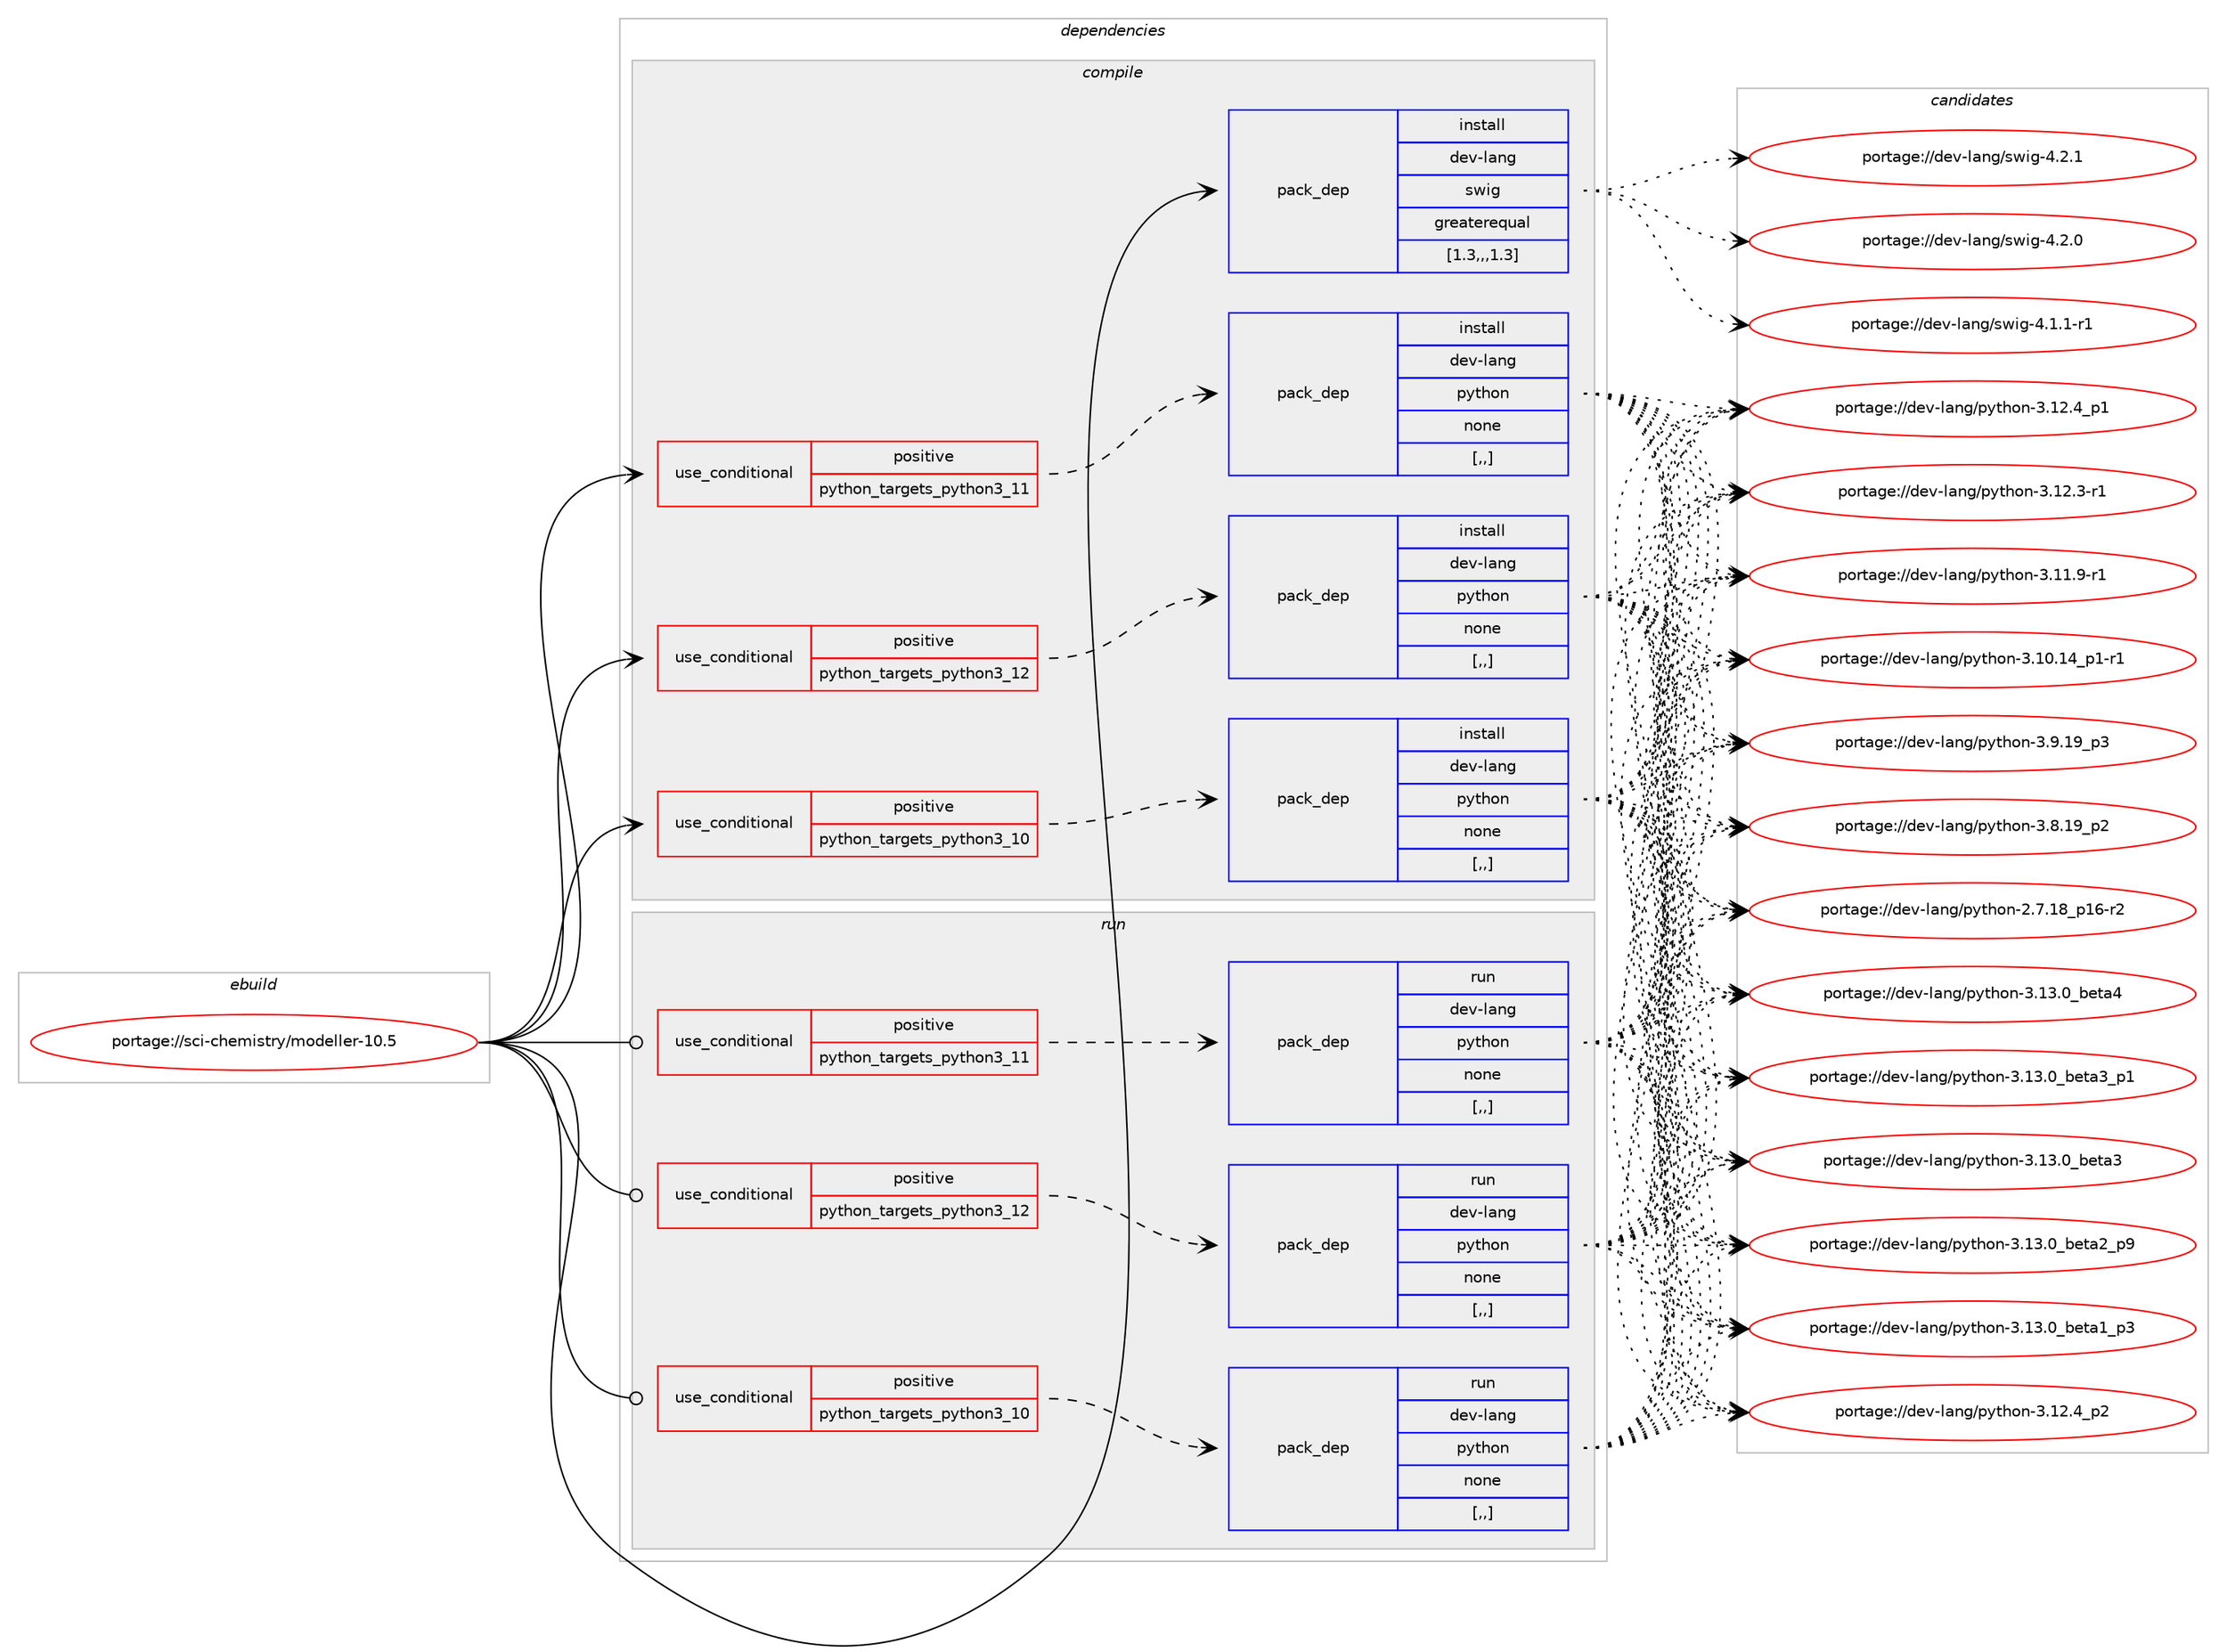 digraph prolog {

# *************
# Graph options
# *************

newrank=true;
concentrate=true;
compound=true;
graph [rankdir=LR,fontname=Helvetica,fontsize=10,ranksep=1.5];#, ranksep=2.5, nodesep=0.2];
edge  [arrowhead=vee];
node  [fontname=Helvetica,fontsize=10];

# **********
# The ebuild
# **********

subgraph cluster_leftcol {
color=gray;
label=<<i>ebuild</i>>;
id [label="portage://sci-chemistry/modeller-10.5", color=red, width=4, href="../sci-chemistry/modeller-10.5.svg"];
}

# ****************
# The dependencies
# ****************

subgraph cluster_midcol {
color=gray;
label=<<i>dependencies</i>>;
subgraph cluster_compile {
fillcolor="#eeeeee";
style=filled;
label=<<i>compile</i>>;
subgraph cond104183 {
dependency393519 [label=<<TABLE BORDER="0" CELLBORDER="1" CELLSPACING="0" CELLPADDING="4"><TR><TD ROWSPAN="3" CELLPADDING="10">use_conditional</TD></TR><TR><TD>positive</TD></TR><TR><TD>python_targets_python3_10</TD></TR></TABLE>>, shape=none, color=red];
subgraph pack286535 {
dependency393520 [label=<<TABLE BORDER="0" CELLBORDER="1" CELLSPACING="0" CELLPADDING="4" WIDTH="220"><TR><TD ROWSPAN="6" CELLPADDING="30">pack_dep</TD></TR><TR><TD WIDTH="110">install</TD></TR><TR><TD>dev-lang</TD></TR><TR><TD>python</TD></TR><TR><TD>none</TD></TR><TR><TD>[,,]</TD></TR></TABLE>>, shape=none, color=blue];
}
dependency393519:e -> dependency393520:w [weight=20,style="dashed",arrowhead="vee"];
}
id:e -> dependency393519:w [weight=20,style="solid",arrowhead="vee"];
subgraph cond104184 {
dependency393521 [label=<<TABLE BORDER="0" CELLBORDER="1" CELLSPACING="0" CELLPADDING="4"><TR><TD ROWSPAN="3" CELLPADDING="10">use_conditional</TD></TR><TR><TD>positive</TD></TR><TR><TD>python_targets_python3_11</TD></TR></TABLE>>, shape=none, color=red];
subgraph pack286536 {
dependency393522 [label=<<TABLE BORDER="0" CELLBORDER="1" CELLSPACING="0" CELLPADDING="4" WIDTH="220"><TR><TD ROWSPAN="6" CELLPADDING="30">pack_dep</TD></TR><TR><TD WIDTH="110">install</TD></TR><TR><TD>dev-lang</TD></TR><TR><TD>python</TD></TR><TR><TD>none</TD></TR><TR><TD>[,,]</TD></TR></TABLE>>, shape=none, color=blue];
}
dependency393521:e -> dependency393522:w [weight=20,style="dashed",arrowhead="vee"];
}
id:e -> dependency393521:w [weight=20,style="solid",arrowhead="vee"];
subgraph cond104185 {
dependency393523 [label=<<TABLE BORDER="0" CELLBORDER="1" CELLSPACING="0" CELLPADDING="4"><TR><TD ROWSPAN="3" CELLPADDING="10">use_conditional</TD></TR><TR><TD>positive</TD></TR><TR><TD>python_targets_python3_12</TD></TR></TABLE>>, shape=none, color=red];
subgraph pack286537 {
dependency393524 [label=<<TABLE BORDER="0" CELLBORDER="1" CELLSPACING="0" CELLPADDING="4" WIDTH="220"><TR><TD ROWSPAN="6" CELLPADDING="30">pack_dep</TD></TR><TR><TD WIDTH="110">install</TD></TR><TR><TD>dev-lang</TD></TR><TR><TD>python</TD></TR><TR><TD>none</TD></TR><TR><TD>[,,]</TD></TR></TABLE>>, shape=none, color=blue];
}
dependency393523:e -> dependency393524:w [weight=20,style="dashed",arrowhead="vee"];
}
id:e -> dependency393523:w [weight=20,style="solid",arrowhead="vee"];
subgraph pack286538 {
dependency393525 [label=<<TABLE BORDER="0" CELLBORDER="1" CELLSPACING="0" CELLPADDING="4" WIDTH="220"><TR><TD ROWSPAN="6" CELLPADDING="30">pack_dep</TD></TR><TR><TD WIDTH="110">install</TD></TR><TR><TD>dev-lang</TD></TR><TR><TD>swig</TD></TR><TR><TD>greaterequal</TD></TR><TR><TD>[1.3,,,1.3]</TD></TR></TABLE>>, shape=none, color=blue];
}
id:e -> dependency393525:w [weight=20,style="solid",arrowhead="vee"];
}
subgraph cluster_compileandrun {
fillcolor="#eeeeee";
style=filled;
label=<<i>compile and run</i>>;
}
subgraph cluster_run {
fillcolor="#eeeeee";
style=filled;
label=<<i>run</i>>;
subgraph cond104186 {
dependency393526 [label=<<TABLE BORDER="0" CELLBORDER="1" CELLSPACING="0" CELLPADDING="4"><TR><TD ROWSPAN="3" CELLPADDING="10">use_conditional</TD></TR><TR><TD>positive</TD></TR><TR><TD>python_targets_python3_10</TD></TR></TABLE>>, shape=none, color=red];
subgraph pack286539 {
dependency393527 [label=<<TABLE BORDER="0" CELLBORDER="1" CELLSPACING="0" CELLPADDING="4" WIDTH="220"><TR><TD ROWSPAN="6" CELLPADDING="30">pack_dep</TD></TR><TR><TD WIDTH="110">run</TD></TR><TR><TD>dev-lang</TD></TR><TR><TD>python</TD></TR><TR><TD>none</TD></TR><TR><TD>[,,]</TD></TR></TABLE>>, shape=none, color=blue];
}
dependency393526:e -> dependency393527:w [weight=20,style="dashed",arrowhead="vee"];
}
id:e -> dependency393526:w [weight=20,style="solid",arrowhead="odot"];
subgraph cond104187 {
dependency393528 [label=<<TABLE BORDER="0" CELLBORDER="1" CELLSPACING="0" CELLPADDING="4"><TR><TD ROWSPAN="3" CELLPADDING="10">use_conditional</TD></TR><TR><TD>positive</TD></TR><TR><TD>python_targets_python3_11</TD></TR></TABLE>>, shape=none, color=red];
subgraph pack286540 {
dependency393529 [label=<<TABLE BORDER="0" CELLBORDER="1" CELLSPACING="0" CELLPADDING="4" WIDTH="220"><TR><TD ROWSPAN="6" CELLPADDING="30">pack_dep</TD></TR><TR><TD WIDTH="110">run</TD></TR><TR><TD>dev-lang</TD></TR><TR><TD>python</TD></TR><TR><TD>none</TD></TR><TR><TD>[,,]</TD></TR></TABLE>>, shape=none, color=blue];
}
dependency393528:e -> dependency393529:w [weight=20,style="dashed",arrowhead="vee"];
}
id:e -> dependency393528:w [weight=20,style="solid",arrowhead="odot"];
subgraph cond104188 {
dependency393530 [label=<<TABLE BORDER="0" CELLBORDER="1" CELLSPACING="0" CELLPADDING="4"><TR><TD ROWSPAN="3" CELLPADDING="10">use_conditional</TD></TR><TR><TD>positive</TD></TR><TR><TD>python_targets_python3_12</TD></TR></TABLE>>, shape=none, color=red];
subgraph pack286541 {
dependency393531 [label=<<TABLE BORDER="0" CELLBORDER="1" CELLSPACING="0" CELLPADDING="4" WIDTH="220"><TR><TD ROWSPAN="6" CELLPADDING="30">pack_dep</TD></TR><TR><TD WIDTH="110">run</TD></TR><TR><TD>dev-lang</TD></TR><TR><TD>python</TD></TR><TR><TD>none</TD></TR><TR><TD>[,,]</TD></TR></TABLE>>, shape=none, color=blue];
}
dependency393530:e -> dependency393531:w [weight=20,style="dashed",arrowhead="vee"];
}
id:e -> dependency393530:w [weight=20,style="solid",arrowhead="odot"];
}
}

# **************
# The candidates
# **************

subgraph cluster_choices {
rank=same;
color=gray;
label=<<i>candidates</i>>;

subgraph choice286535 {
color=black;
nodesep=1;
choice1001011184510897110103471121211161041111104551464951464895981011169752 [label="portage://dev-lang/python-3.13.0_beta4", color=red, width=4,href="../dev-lang/python-3.13.0_beta4.svg"];
choice10010111845108971101034711212111610411111045514649514648959810111697519511249 [label="portage://dev-lang/python-3.13.0_beta3_p1", color=red, width=4,href="../dev-lang/python-3.13.0_beta3_p1.svg"];
choice1001011184510897110103471121211161041111104551464951464895981011169751 [label="portage://dev-lang/python-3.13.0_beta3", color=red, width=4,href="../dev-lang/python-3.13.0_beta3.svg"];
choice10010111845108971101034711212111610411111045514649514648959810111697509511257 [label="portage://dev-lang/python-3.13.0_beta2_p9", color=red, width=4,href="../dev-lang/python-3.13.0_beta2_p9.svg"];
choice10010111845108971101034711212111610411111045514649514648959810111697499511251 [label="portage://dev-lang/python-3.13.0_beta1_p3", color=red, width=4,href="../dev-lang/python-3.13.0_beta1_p3.svg"];
choice100101118451089711010347112121116104111110455146495046529511250 [label="portage://dev-lang/python-3.12.4_p2", color=red, width=4,href="../dev-lang/python-3.12.4_p2.svg"];
choice100101118451089711010347112121116104111110455146495046529511249 [label="portage://dev-lang/python-3.12.4_p1", color=red, width=4,href="../dev-lang/python-3.12.4_p1.svg"];
choice100101118451089711010347112121116104111110455146495046514511449 [label="portage://dev-lang/python-3.12.3-r1", color=red, width=4,href="../dev-lang/python-3.12.3-r1.svg"];
choice100101118451089711010347112121116104111110455146494946574511449 [label="portage://dev-lang/python-3.11.9-r1", color=red, width=4,href="../dev-lang/python-3.11.9-r1.svg"];
choice100101118451089711010347112121116104111110455146494846495295112494511449 [label="portage://dev-lang/python-3.10.14_p1-r1", color=red, width=4,href="../dev-lang/python-3.10.14_p1-r1.svg"];
choice100101118451089711010347112121116104111110455146574649579511251 [label="portage://dev-lang/python-3.9.19_p3", color=red, width=4,href="../dev-lang/python-3.9.19_p3.svg"];
choice100101118451089711010347112121116104111110455146564649579511250 [label="portage://dev-lang/python-3.8.19_p2", color=red, width=4,href="../dev-lang/python-3.8.19_p2.svg"];
choice100101118451089711010347112121116104111110455046554649569511249544511450 [label="portage://dev-lang/python-2.7.18_p16-r2", color=red, width=4,href="../dev-lang/python-2.7.18_p16-r2.svg"];
dependency393520:e -> choice1001011184510897110103471121211161041111104551464951464895981011169752:w [style=dotted,weight="100"];
dependency393520:e -> choice10010111845108971101034711212111610411111045514649514648959810111697519511249:w [style=dotted,weight="100"];
dependency393520:e -> choice1001011184510897110103471121211161041111104551464951464895981011169751:w [style=dotted,weight="100"];
dependency393520:e -> choice10010111845108971101034711212111610411111045514649514648959810111697509511257:w [style=dotted,weight="100"];
dependency393520:e -> choice10010111845108971101034711212111610411111045514649514648959810111697499511251:w [style=dotted,weight="100"];
dependency393520:e -> choice100101118451089711010347112121116104111110455146495046529511250:w [style=dotted,weight="100"];
dependency393520:e -> choice100101118451089711010347112121116104111110455146495046529511249:w [style=dotted,weight="100"];
dependency393520:e -> choice100101118451089711010347112121116104111110455146495046514511449:w [style=dotted,weight="100"];
dependency393520:e -> choice100101118451089711010347112121116104111110455146494946574511449:w [style=dotted,weight="100"];
dependency393520:e -> choice100101118451089711010347112121116104111110455146494846495295112494511449:w [style=dotted,weight="100"];
dependency393520:e -> choice100101118451089711010347112121116104111110455146574649579511251:w [style=dotted,weight="100"];
dependency393520:e -> choice100101118451089711010347112121116104111110455146564649579511250:w [style=dotted,weight="100"];
dependency393520:e -> choice100101118451089711010347112121116104111110455046554649569511249544511450:w [style=dotted,weight="100"];
}
subgraph choice286536 {
color=black;
nodesep=1;
choice1001011184510897110103471121211161041111104551464951464895981011169752 [label="portage://dev-lang/python-3.13.0_beta4", color=red, width=4,href="../dev-lang/python-3.13.0_beta4.svg"];
choice10010111845108971101034711212111610411111045514649514648959810111697519511249 [label="portage://dev-lang/python-3.13.0_beta3_p1", color=red, width=4,href="../dev-lang/python-3.13.0_beta3_p1.svg"];
choice1001011184510897110103471121211161041111104551464951464895981011169751 [label="portage://dev-lang/python-3.13.0_beta3", color=red, width=4,href="../dev-lang/python-3.13.0_beta3.svg"];
choice10010111845108971101034711212111610411111045514649514648959810111697509511257 [label="portage://dev-lang/python-3.13.0_beta2_p9", color=red, width=4,href="../dev-lang/python-3.13.0_beta2_p9.svg"];
choice10010111845108971101034711212111610411111045514649514648959810111697499511251 [label="portage://dev-lang/python-3.13.0_beta1_p3", color=red, width=4,href="../dev-lang/python-3.13.0_beta1_p3.svg"];
choice100101118451089711010347112121116104111110455146495046529511250 [label="portage://dev-lang/python-3.12.4_p2", color=red, width=4,href="../dev-lang/python-3.12.4_p2.svg"];
choice100101118451089711010347112121116104111110455146495046529511249 [label="portage://dev-lang/python-3.12.4_p1", color=red, width=4,href="../dev-lang/python-3.12.4_p1.svg"];
choice100101118451089711010347112121116104111110455146495046514511449 [label="portage://dev-lang/python-3.12.3-r1", color=red, width=4,href="../dev-lang/python-3.12.3-r1.svg"];
choice100101118451089711010347112121116104111110455146494946574511449 [label="portage://dev-lang/python-3.11.9-r1", color=red, width=4,href="../dev-lang/python-3.11.9-r1.svg"];
choice100101118451089711010347112121116104111110455146494846495295112494511449 [label="portage://dev-lang/python-3.10.14_p1-r1", color=red, width=4,href="../dev-lang/python-3.10.14_p1-r1.svg"];
choice100101118451089711010347112121116104111110455146574649579511251 [label="portage://dev-lang/python-3.9.19_p3", color=red, width=4,href="../dev-lang/python-3.9.19_p3.svg"];
choice100101118451089711010347112121116104111110455146564649579511250 [label="portage://dev-lang/python-3.8.19_p2", color=red, width=4,href="../dev-lang/python-3.8.19_p2.svg"];
choice100101118451089711010347112121116104111110455046554649569511249544511450 [label="portage://dev-lang/python-2.7.18_p16-r2", color=red, width=4,href="../dev-lang/python-2.7.18_p16-r2.svg"];
dependency393522:e -> choice1001011184510897110103471121211161041111104551464951464895981011169752:w [style=dotted,weight="100"];
dependency393522:e -> choice10010111845108971101034711212111610411111045514649514648959810111697519511249:w [style=dotted,weight="100"];
dependency393522:e -> choice1001011184510897110103471121211161041111104551464951464895981011169751:w [style=dotted,weight="100"];
dependency393522:e -> choice10010111845108971101034711212111610411111045514649514648959810111697509511257:w [style=dotted,weight="100"];
dependency393522:e -> choice10010111845108971101034711212111610411111045514649514648959810111697499511251:w [style=dotted,weight="100"];
dependency393522:e -> choice100101118451089711010347112121116104111110455146495046529511250:w [style=dotted,weight="100"];
dependency393522:e -> choice100101118451089711010347112121116104111110455146495046529511249:w [style=dotted,weight="100"];
dependency393522:e -> choice100101118451089711010347112121116104111110455146495046514511449:w [style=dotted,weight="100"];
dependency393522:e -> choice100101118451089711010347112121116104111110455146494946574511449:w [style=dotted,weight="100"];
dependency393522:e -> choice100101118451089711010347112121116104111110455146494846495295112494511449:w [style=dotted,weight="100"];
dependency393522:e -> choice100101118451089711010347112121116104111110455146574649579511251:w [style=dotted,weight="100"];
dependency393522:e -> choice100101118451089711010347112121116104111110455146564649579511250:w [style=dotted,weight="100"];
dependency393522:e -> choice100101118451089711010347112121116104111110455046554649569511249544511450:w [style=dotted,weight="100"];
}
subgraph choice286537 {
color=black;
nodesep=1;
choice1001011184510897110103471121211161041111104551464951464895981011169752 [label="portage://dev-lang/python-3.13.0_beta4", color=red, width=4,href="../dev-lang/python-3.13.0_beta4.svg"];
choice10010111845108971101034711212111610411111045514649514648959810111697519511249 [label="portage://dev-lang/python-3.13.0_beta3_p1", color=red, width=4,href="../dev-lang/python-3.13.0_beta3_p1.svg"];
choice1001011184510897110103471121211161041111104551464951464895981011169751 [label="portage://dev-lang/python-3.13.0_beta3", color=red, width=4,href="../dev-lang/python-3.13.0_beta3.svg"];
choice10010111845108971101034711212111610411111045514649514648959810111697509511257 [label="portage://dev-lang/python-3.13.0_beta2_p9", color=red, width=4,href="../dev-lang/python-3.13.0_beta2_p9.svg"];
choice10010111845108971101034711212111610411111045514649514648959810111697499511251 [label="portage://dev-lang/python-3.13.0_beta1_p3", color=red, width=4,href="../dev-lang/python-3.13.0_beta1_p3.svg"];
choice100101118451089711010347112121116104111110455146495046529511250 [label="portage://dev-lang/python-3.12.4_p2", color=red, width=4,href="../dev-lang/python-3.12.4_p2.svg"];
choice100101118451089711010347112121116104111110455146495046529511249 [label="portage://dev-lang/python-3.12.4_p1", color=red, width=4,href="../dev-lang/python-3.12.4_p1.svg"];
choice100101118451089711010347112121116104111110455146495046514511449 [label="portage://dev-lang/python-3.12.3-r1", color=red, width=4,href="../dev-lang/python-3.12.3-r1.svg"];
choice100101118451089711010347112121116104111110455146494946574511449 [label="portage://dev-lang/python-3.11.9-r1", color=red, width=4,href="../dev-lang/python-3.11.9-r1.svg"];
choice100101118451089711010347112121116104111110455146494846495295112494511449 [label="portage://dev-lang/python-3.10.14_p1-r1", color=red, width=4,href="../dev-lang/python-3.10.14_p1-r1.svg"];
choice100101118451089711010347112121116104111110455146574649579511251 [label="portage://dev-lang/python-3.9.19_p3", color=red, width=4,href="../dev-lang/python-3.9.19_p3.svg"];
choice100101118451089711010347112121116104111110455146564649579511250 [label="portage://dev-lang/python-3.8.19_p2", color=red, width=4,href="../dev-lang/python-3.8.19_p2.svg"];
choice100101118451089711010347112121116104111110455046554649569511249544511450 [label="portage://dev-lang/python-2.7.18_p16-r2", color=red, width=4,href="../dev-lang/python-2.7.18_p16-r2.svg"];
dependency393524:e -> choice1001011184510897110103471121211161041111104551464951464895981011169752:w [style=dotted,weight="100"];
dependency393524:e -> choice10010111845108971101034711212111610411111045514649514648959810111697519511249:w [style=dotted,weight="100"];
dependency393524:e -> choice1001011184510897110103471121211161041111104551464951464895981011169751:w [style=dotted,weight="100"];
dependency393524:e -> choice10010111845108971101034711212111610411111045514649514648959810111697509511257:w [style=dotted,weight="100"];
dependency393524:e -> choice10010111845108971101034711212111610411111045514649514648959810111697499511251:w [style=dotted,weight="100"];
dependency393524:e -> choice100101118451089711010347112121116104111110455146495046529511250:w [style=dotted,weight="100"];
dependency393524:e -> choice100101118451089711010347112121116104111110455146495046529511249:w [style=dotted,weight="100"];
dependency393524:e -> choice100101118451089711010347112121116104111110455146495046514511449:w [style=dotted,weight="100"];
dependency393524:e -> choice100101118451089711010347112121116104111110455146494946574511449:w [style=dotted,weight="100"];
dependency393524:e -> choice100101118451089711010347112121116104111110455146494846495295112494511449:w [style=dotted,weight="100"];
dependency393524:e -> choice100101118451089711010347112121116104111110455146574649579511251:w [style=dotted,weight="100"];
dependency393524:e -> choice100101118451089711010347112121116104111110455146564649579511250:w [style=dotted,weight="100"];
dependency393524:e -> choice100101118451089711010347112121116104111110455046554649569511249544511450:w [style=dotted,weight="100"];
}
subgraph choice286538 {
color=black;
nodesep=1;
choice100101118451089711010347115119105103455246504649 [label="portage://dev-lang/swig-4.2.1", color=red, width=4,href="../dev-lang/swig-4.2.1.svg"];
choice100101118451089711010347115119105103455246504648 [label="portage://dev-lang/swig-4.2.0", color=red, width=4,href="../dev-lang/swig-4.2.0.svg"];
choice1001011184510897110103471151191051034552464946494511449 [label="portage://dev-lang/swig-4.1.1-r1", color=red, width=4,href="../dev-lang/swig-4.1.1-r1.svg"];
dependency393525:e -> choice100101118451089711010347115119105103455246504649:w [style=dotted,weight="100"];
dependency393525:e -> choice100101118451089711010347115119105103455246504648:w [style=dotted,weight="100"];
dependency393525:e -> choice1001011184510897110103471151191051034552464946494511449:w [style=dotted,weight="100"];
}
subgraph choice286539 {
color=black;
nodesep=1;
choice1001011184510897110103471121211161041111104551464951464895981011169752 [label="portage://dev-lang/python-3.13.0_beta4", color=red, width=4,href="../dev-lang/python-3.13.0_beta4.svg"];
choice10010111845108971101034711212111610411111045514649514648959810111697519511249 [label="portage://dev-lang/python-3.13.0_beta3_p1", color=red, width=4,href="../dev-lang/python-3.13.0_beta3_p1.svg"];
choice1001011184510897110103471121211161041111104551464951464895981011169751 [label="portage://dev-lang/python-3.13.0_beta3", color=red, width=4,href="../dev-lang/python-3.13.0_beta3.svg"];
choice10010111845108971101034711212111610411111045514649514648959810111697509511257 [label="portage://dev-lang/python-3.13.0_beta2_p9", color=red, width=4,href="../dev-lang/python-3.13.0_beta2_p9.svg"];
choice10010111845108971101034711212111610411111045514649514648959810111697499511251 [label="portage://dev-lang/python-3.13.0_beta1_p3", color=red, width=4,href="../dev-lang/python-3.13.0_beta1_p3.svg"];
choice100101118451089711010347112121116104111110455146495046529511250 [label="portage://dev-lang/python-3.12.4_p2", color=red, width=4,href="../dev-lang/python-3.12.4_p2.svg"];
choice100101118451089711010347112121116104111110455146495046529511249 [label="portage://dev-lang/python-3.12.4_p1", color=red, width=4,href="../dev-lang/python-3.12.4_p1.svg"];
choice100101118451089711010347112121116104111110455146495046514511449 [label="portage://dev-lang/python-3.12.3-r1", color=red, width=4,href="../dev-lang/python-3.12.3-r1.svg"];
choice100101118451089711010347112121116104111110455146494946574511449 [label="portage://dev-lang/python-3.11.9-r1", color=red, width=4,href="../dev-lang/python-3.11.9-r1.svg"];
choice100101118451089711010347112121116104111110455146494846495295112494511449 [label="portage://dev-lang/python-3.10.14_p1-r1", color=red, width=4,href="../dev-lang/python-3.10.14_p1-r1.svg"];
choice100101118451089711010347112121116104111110455146574649579511251 [label="portage://dev-lang/python-3.9.19_p3", color=red, width=4,href="../dev-lang/python-3.9.19_p3.svg"];
choice100101118451089711010347112121116104111110455146564649579511250 [label="portage://dev-lang/python-3.8.19_p2", color=red, width=4,href="../dev-lang/python-3.8.19_p2.svg"];
choice100101118451089711010347112121116104111110455046554649569511249544511450 [label="portage://dev-lang/python-2.7.18_p16-r2", color=red, width=4,href="../dev-lang/python-2.7.18_p16-r2.svg"];
dependency393527:e -> choice1001011184510897110103471121211161041111104551464951464895981011169752:w [style=dotted,weight="100"];
dependency393527:e -> choice10010111845108971101034711212111610411111045514649514648959810111697519511249:w [style=dotted,weight="100"];
dependency393527:e -> choice1001011184510897110103471121211161041111104551464951464895981011169751:w [style=dotted,weight="100"];
dependency393527:e -> choice10010111845108971101034711212111610411111045514649514648959810111697509511257:w [style=dotted,weight="100"];
dependency393527:e -> choice10010111845108971101034711212111610411111045514649514648959810111697499511251:w [style=dotted,weight="100"];
dependency393527:e -> choice100101118451089711010347112121116104111110455146495046529511250:w [style=dotted,weight="100"];
dependency393527:e -> choice100101118451089711010347112121116104111110455146495046529511249:w [style=dotted,weight="100"];
dependency393527:e -> choice100101118451089711010347112121116104111110455146495046514511449:w [style=dotted,weight="100"];
dependency393527:e -> choice100101118451089711010347112121116104111110455146494946574511449:w [style=dotted,weight="100"];
dependency393527:e -> choice100101118451089711010347112121116104111110455146494846495295112494511449:w [style=dotted,weight="100"];
dependency393527:e -> choice100101118451089711010347112121116104111110455146574649579511251:w [style=dotted,weight="100"];
dependency393527:e -> choice100101118451089711010347112121116104111110455146564649579511250:w [style=dotted,weight="100"];
dependency393527:e -> choice100101118451089711010347112121116104111110455046554649569511249544511450:w [style=dotted,weight="100"];
}
subgraph choice286540 {
color=black;
nodesep=1;
choice1001011184510897110103471121211161041111104551464951464895981011169752 [label="portage://dev-lang/python-3.13.0_beta4", color=red, width=4,href="../dev-lang/python-3.13.0_beta4.svg"];
choice10010111845108971101034711212111610411111045514649514648959810111697519511249 [label="portage://dev-lang/python-3.13.0_beta3_p1", color=red, width=4,href="../dev-lang/python-3.13.0_beta3_p1.svg"];
choice1001011184510897110103471121211161041111104551464951464895981011169751 [label="portage://dev-lang/python-3.13.0_beta3", color=red, width=4,href="../dev-lang/python-3.13.0_beta3.svg"];
choice10010111845108971101034711212111610411111045514649514648959810111697509511257 [label="portage://dev-lang/python-3.13.0_beta2_p9", color=red, width=4,href="../dev-lang/python-3.13.0_beta2_p9.svg"];
choice10010111845108971101034711212111610411111045514649514648959810111697499511251 [label="portage://dev-lang/python-3.13.0_beta1_p3", color=red, width=4,href="../dev-lang/python-3.13.0_beta1_p3.svg"];
choice100101118451089711010347112121116104111110455146495046529511250 [label="portage://dev-lang/python-3.12.4_p2", color=red, width=4,href="../dev-lang/python-3.12.4_p2.svg"];
choice100101118451089711010347112121116104111110455146495046529511249 [label="portage://dev-lang/python-3.12.4_p1", color=red, width=4,href="../dev-lang/python-3.12.4_p1.svg"];
choice100101118451089711010347112121116104111110455146495046514511449 [label="portage://dev-lang/python-3.12.3-r1", color=red, width=4,href="../dev-lang/python-3.12.3-r1.svg"];
choice100101118451089711010347112121116104111110455146494946574511449 [label="portage://dev-lang/python-3.11.9-r1", color=red, width=4,href="../dev-lang/python-3.11.9-r1.svg"];
choice100101118451089711010347112121116104111110455146494846495295112494511449 [label="portage://dev-lang/python-3.10.14_p1-r1", color=red, width=4,href="../dev-lang/python-3.10.14_p1-r1.svg"];
choice100101118451089711010347112121116104111110455146574649579511251 [label="portage://dev-lang/python-3.9.19_p3", color=red, width=4,href="../dev-lang/python-3.9.19_p3.svg"];
choice100101118451089711010347112121116104111110455146564649579511250 [label="portage://dev-lang/python-3.8.19_p2", color=red, width=4,href="../dev-lang/python-3.8.19_p2.svg"];
choice100101118451089711010347112121116104111110455046554649569511249544511450 [label="portage://dev-lang/python-2.7.18_p16-r2", color=red, width=4,href="../dev-lang/python-2.7.18_p16-r2.svg"];
dependency393529:e -> choice1001011184510897110103471121211161041111104551464951464895981011169752:w [style=dotted,weight="100"];
dependency393529:e -> choice10010111845108971101034711212111610411111045514649514648959810111697519511249:w [style=dotted,weight="100"];
dependency393529:e -> choice1001011184510897110103471121211161041111104551464951464895981011169751:w [style=dotted,weight="100"];
dependency393529:e -> choice10010111845108971101034711212111610411111045514649514648959810111697509511257:w [style=dotted,weight="100"];
dependency393529:e -> choice10010111845108971101034711212111610411111045514649514648959810111697499511251:w [style=dotted,weight="100"];
dependency393529:e -> choice100101118451089711010347112121116104111110455146495046529511250:w [style=dotted,weight="100"];
dependency393529:e -> choice100101118451089711010347112121116104111110455146495046529511249:w [style=dotted,weight="100"];
dependency393529:e -> choice100101118451089711010347112121116104111110455146495046514511449:w [style=dotted,weight="100"];
dependency393529:e -> choice100101118451089711010347112121116104111110455146494946574511449:w [style=dotted,weight="100"];
dependency393529:e -> choice100101118451089711010347112121116104111110455146494846495295112494511449:w [style=dotted,weight="100"];
dependency393529:e -> choice100101118451089711010347112121116104111110455146574649579511251:w [style=dotted,weight="100"];
dependency393529:e -> choice100101118451089711010347112121116104111110455146564649579511250:w [style=dotted,weight="100"];
dependency393529:e -> choice100101118451089711010347112121116104111110455046554649569511249544511450:w [style=dotted,weight="100"];
}
subgraph choice286541 {
color=black;
nodesep=1;
choice1001011184510897110103471121211161041111104551464951464895981011169752 [label="portage://dev-lang/python-3.13.0_beta4", color=red, width=4,href="../dev-lang/python-3.13.0_beta4.svg"];
choice10010111845108971101034711212111610411111045514649514648959810111697519511249 [label="portage://dev-lang/python-3.13.0_beta3_p1", color=red, width=4,href="../dev-lang/python-3.13.0_beta3_p1.svg"];
choice1001011184510897110103471121211161041111104551464951464895981011169751 [label="portage://dev-lang/python-3.13.0_beta3", color=red, width=4,href="../dev-lang/python-3.13.0_beta3.svg"];
choice10010111845108971101034711212111610411111045514649514648959810111697509511257 [label="portage://dev-lang/python-3.13.0_beta2_p9", color=red, width=4,href="../dev-lang/python-3.13.0_beta2_p9.svg"];
choice10010111845108971101034711212111610411111045514649514648959810111697499511251 [label="portage://dev-lang/python-3.13.0_beta1_p3", color=red, width=4,href="../dev-lang/python-3.13.0_beta1_p3.svg"];
choice100101118451089711010347112121116104111110455146495046529511250 [label="portage://dev-lang/python-3.12.4_p2", color=red, width=4,href="../dev-lang/python-3.12.4_p2.svg"];
choice100101118451089711010347112121116104111110455146495046529511249 [label="portage://dev-lang/python-3.12.4_p1", color=red, width=4,href="../dev-lang/python-3.12.4_p1.svg"];
choice100101118451089711010347112121116104111110455146495046514511449 [label="portage://dev-lang/python-3.12.3-r1", color=red, width=4,href="../dev-lang/python-3.12.3-r1.svg"];
choice100101118451089711010347112121116104111110455146494946574511449 [label="portage://dev-lang/python-3.11.9-r1", color=red, width=4,href="../dev-lang/python-3.11.9-r1.svg"];
choice100101118451089711010347112121116104111110455146494846495295112494511449 [label="portage://dev-lang/python-3.10.14_p1-r1", color=red, width=4,href="../dev-lang/python-3.10.14_p1-r1.svg"];
choice100101118451089711010347112121116104111110455146574649579511251 [label="portage://dev-lang/python-3.9.19_p3", color=red, width=4,href="../dev-lang/python-3.9.19_p3.svg"];
choice100101118451089711010347112121116104111110455146564649579511250 [label="portage://dev-lang/python-3.8.19_p2", color=red, width=4,href="../dev-lang/python-3.8.19_p2.svg"];
choice100101118451089711010347112121116104111110455046554649569511249544511450 [label="portage://dev-lang/python-2.7.18_p16-r2", color=red, width=4,href="../dev-lang/python-2.7.18_p16-r2.svg"];
dependency393531:e -> choice1001011184510897110103471121211161041111104551464951464895981011169752:w [style=dotted,weight="100"];
dependency393531:e -> choice10010111845108971101034711212111610411111045514649514648959810111697519511249:w [style=dotted,weight="100"];
dependency393531:e -> choice1001011184510897110103471121211161041111104551464951464895981011169751:w [style=dotted,weight="100"];
dependency393531:e -> choice10010111845108971101034711212111610411111045514649514648959810111697509511257:w [style=dotted,weight="100"];
dependency393531:e -> choice10010111845108971101034711212111610411111045514649514648959810111697499511251:w [style=dotted,weight="100"];
dependency393531:e -> choice100101118451089711010347112121116104111110455146495046529511250:w [style=dotted,weight="100"];
dependency393531:e -> choice100101118451089711010347112121116104111110455146495046529511249:w [style=dotted,weight="100"];
dependency393531:e -> choice100101118451089711010347112121116104111110455146495046514511449:w [style=dotted,weight="100"];
dependency393531:e -> choice100101118451089711010347112121116104111110455146494946574511449:w [style=dotted,weight="100"];
dependency393531:e -> choice100101118451089711010347112121116104111110455146494846495295112494511449:w [style=dotted,weight="100"];
dependency393531:e -> choice100101118451089711010347112121116104111110455146574649579511251:w [style=dotted,weight="100"];
dependency393531:e -> choice100101118451089711010347112121116104111110455146564649579511250:w [style=dotted,weight="100"];
dependency393531:e -> choice100101118451089711010347112121116104111110455046554649569511249544511450:w [style=dotted,weight="100"];
}
}

}
